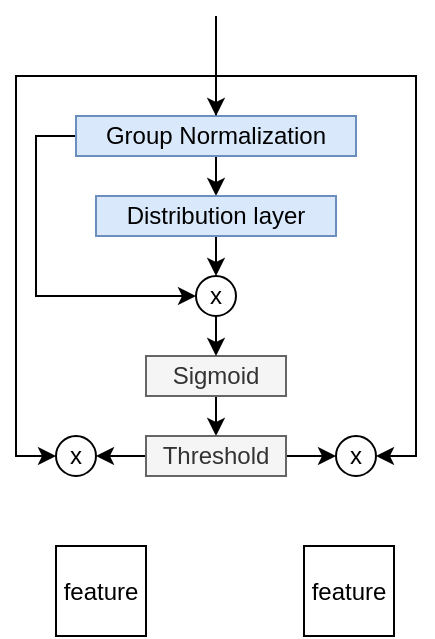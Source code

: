 <mxfile version="22.0.4" type="github">
  <diagram name="第 1 页" id="sTUhLF-kgUO84TB5RZIB">
    <mxGraphModel dx="2004" dy="1131" grid="1" gridSize="10" guides="1" tooltips="1" connect="1" arrows="1" fold="1" page="1" pageScale="1" pageWidth="827" pageHeight="1169" math="0" shadow="0">
      <root>
        <mxCell id="0" />
        <mxCell id="1" parent="0" />
        <mxCell id="xI9gyTVhqFCWPQMHHly6-94" style="edgeStyle=orthogonalEdgeStyle;rounded=0;orthogonalLoop=1;jettySize=auto;html=1;exitX=0.5;exitY=1;exitDx=0;exitDy=0;entryX=0.5;entryY=0;entryDx=0;entryDy=0;" edge="1" parent="1" source="xI9gyTVhqFCWPQMHHly6-88" target="xI9gyTVhqFCWPQMHHly6-89">
          <mxGeometry relative="1" as="geometry" />
        </mxCell>
        <mxCell id="xI9gyTVhqFCWPQMHHly6-99" style="edgeStyle=orthogonalEdgeStyle;rounded=0;orthogonalLoop=1;jettySize=auto;html=1;exitX=0;exitY=0.5;exitDx=0;exitDy=0;entryX=0;entryY=0.5;entryDx=0;entryDy=0;" edge="1" parent="1" source="xI9gyTVhqFCWPQMHHly6-88" target="xI9gyTVhqFCWPQMHHly6-91">
          <mxGeometry relative="1" as="geometry" />
        </mxCell>
        <mxCell id="xI9gyTVhqFCWPQMHHly6-103" style="edgeStyle=orthogonalEdgeStyle;rounded=0;orthogonalLoop=1;jettySize=auto;html=1;exitX=0.5;exitY=0;exitDx=0;exitDy=0;entryX=0;entryY=0.5;entryDx=0;entryDy=0;" edge="1" parent="1" source="xI9gyTVhqFCWPQMHHly6-88" target="xI9gyTVhqFCWPQMHHly6-100">
          <mxGeometry relative="1" as="geometry" />
        </mxCell>
        <mxCell id="xI9gyTVhqFCWPQMHHly6-104" style="edgeStyle=orthogonalEdgeStyle;rounded=0;orthogonalLoop=1;jettySize=auto;html=1;exitX=0.5;exitY=0;exitDx=0;exitDy=0;entryX=1;entryY=0.5;entryDx=0;entryDy=0;" edge="1" parent="1" source="xI9gyTVhqFCWPQMHHly6-88" target="xI9gyTVhqFCWPQMHHly6-102">
          <mxGeometry relative="1" as="geometry" />
        </mxCell>
        <mxCell id="xI9gyTVhqFCWPQMHHly6-88" value="Group Normalization" style="rounded=0;whiteSpace=wrap;html=1;fillColor=#dae8fc;strokeColor=#6c8ebf;" vertex="1" parent="1">
          <mxGeometry x="300" y="430" width="140" height="20" as="geometry" />
        </mxCell>
        <mxCell id="xI9gyTVhqFCWPQMHHly6-95" style="edgeStyle=orthogonalEdgeStyle;rounded=0;orthogonalLoop=1;jettySize=auto;html=1;exitX=0.5;exitY=1;exitDx=0;exitDy=0;entryX=0.5;entryY=0;entryDx=0;entryDy=0;" edge="1" parent="1" source="xI9gyTVhqFCWPQMHHly6-89" target="xI9gyTVhqFCWPQMHHly6-91">
          <mxGeometry relative="1" as="geometry" />
        </mxCell>
        <mxCell id="xI9gyTVhqFCWPQMHHly6-89" value="Distribution layer" style="rounded=0;whiteSpace=wrap;html=1;fillColor=#dae8fc;strokeColor=#6c8ebf;" vertex="1" parent="1">
          <mxGeometry x="310" y="470" width="120" height="20" as="geometry" />
        </mxCell>
        <mxCell id="xI9gyTVhqFCWPQMHHly6-97" style="edgeStyle=orthogonalEdgeStyle;rounded=0;orthogonalLoop=1;jettySize=auto;html=1;exitX=0.5;exitY=1;exitDx=0;exitDy=0;entryX=0.5;entryY=0;entryDx=0;entryDy=0;" edge="1" parent="1" source="xI9gyTVhqFCWPQMHHly6-90" target="xI9gyTVhqFCWPQMHHly6-92">
          <mxGeometry relative="1" as="geometry" />
        </mxCell>
        <mxCell id="xI9gyTVhqFCWPQMHHly6-90" value="Sigmoid" style="rounded=0;whiteSpace=wrap;html=1;fillColor=#f5f5f5;fontColor=#333333;strokeColor=#666666;" vertex="1" parent="1">
          <mxGeometry x="335" y="550" width="70" height="20" as="geometry" />
        </mxCell>
        <mxCell id="xI9gyTVhqFCWPQMHHly6-96" style="edgeStyle=orthogonalEdgeStyle;rounded=0;orthogonalLoop=1;jettySize=auto;html=1;exitX=0.5;exitY=1;exitDx=0;exitDy=0;entryX=0.5;entryY=0;entryDx=0;entryDy=0;" edge="1" parent="1" source="xI9gyTVhqFCWPQMHHly6-91" target="xI9gyTVhqFCWPQMHHly6-90">
          <mxGeometry relative="1" as="geometry" />
        </mxCell>
        <mxCell id="xI9gyTVhqFCWPQMHHly6-91" value="x" style="ellipse;whiteSpace=wrap;html=1;aspect=fixed;" vertex="1" parent="1">
          <mxGeometry x="360" y="510" width="20" height="20" as="geometry" />
        </mxCell>
        <mxCell id="xI9gyTVhqFCWPQMHHly6-105" style="edgeStyle=orthogonalEdgeStyle;rounded=0;orthogonalLoop=1;jettySize=auto;html=1;exitX=0;exitY=0.5;exitDx=0;exitDy=0;entryX=1;entryY=0.5;entryDx=0;entryDy=0;" edge="1" parent="1" source="xI9gyTVhqFCWPQMHHly6-92" target="xI9gyTVhqFCWPQMHHly6-100">
          <mxGeometry relative="1" as="geometry" />
        </mxCell>
        <mxCell id="xI9gyTVhqFCWPQMHHly6-106" style="edgeStyle=orthogonalEdgeStyle;rounded=0;orthogonalLoop=1;jettySize=auto;html=1;exitX=1;exitY=0.5;exitDx=0;exitDy=0;entryX=0;entryY=0.5;entryDx=0;entryDy=0;" edge="1" parent="1" source="xI9gyTVhqFCWPQMHHly6-92" target="xI9gyTVhqFCWPQMHHly6-102">
          <mxGeometry relative="1" as="geometry" />
        </mxCell>
        <mxCell id="xI9gyTVhqFCWPQMHHly6-92" value="Threshold" style="rounded=0;whiteSpace=wrap;html=1;fillColor=#f5f5f5;fontColor=#333333;strokeColor=#666666;" vertex="1" parent="1">
          <mxGeometry x="335" y="590" width="70" height="20" as="geometry" />
        </mxCell>
        <mxCell id="xI9gyTVhqFCWPQMHHly6-98" value="" style="endArrow=classic;html=1;rounded=0;entryX=0.5;entryY=0;entryDx=0;entryDy=0;" edge="1" parent="1" target="xI9gyTVhqFCWPQMHHly6-88">
          <mxGeometry width="50" height="50" relative="1" as="geometry">
            <mxPoint x="370" y="380" as="sourcePoint" />
            <mxPoint x="480" y="250" as="targetPoint" />
          </mxGeometry>
        </mxCell>
        <mxCell id="xI9gyTVhqFCWPQMHHly6-100" value="x" style="ellipse;whiteSpace=wrap;html=1;aspect=fixed;" vertex="1" parent="1">
          <mxGeometry x="290" y="590" width="20" height="20" as="geometry" />
        </mxCell>
        <mxCell id="xI9gyTVhqFCWPQMHHly6-102" value="x" style="ellipse;whiteSpace=wrap;html=1;aspect=fixed;" vertex="1" parent="1">
          <mxGeometry x="430" y="590" width="20" height="20" as="geometry" />
        </mxCell>
        <mxCell id="xI9gyTVhqFCWPQMHHly6-123" value="feature" style="rounded=0;whiteSpace=wrap;html=1;" vertex="1" parent="1">
          <mxGeometry x="290" y="645" width="45" height="45" as="geometry" />
        </mxCell>
        <mxCell id="xI9gyTVhqFCWPQMHHly6-124" value="feature" style="rounded=0;whiteSpace=wrap;html=1;" vertex="1" parent="1">
          <mxGeometry x="414" y="645" width="45" height="45" as="geometry" />
        </mxCell>
      </root>
    </mxGraphModel>
  </diagram>
</mxfile>
